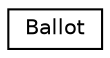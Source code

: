 digraph "Graphical Class Hierarchy"
{
 // LATEX_PDF_SIZE
  edge [fontname="Helvetica",fontsize="10",labelfontname="Helvetica",labelfontsize="10"];
  node [fontname="Helvetica",fontsize="10",shape=record];
  rankdir="LR";
  Node0 [label="Ballot",height=0.2,width=0.4,color="black", fillcolor="white", style="filled",URL="$df/d9f/classBallot.html",tooltip="Ballot class used to store vote information."];
}
